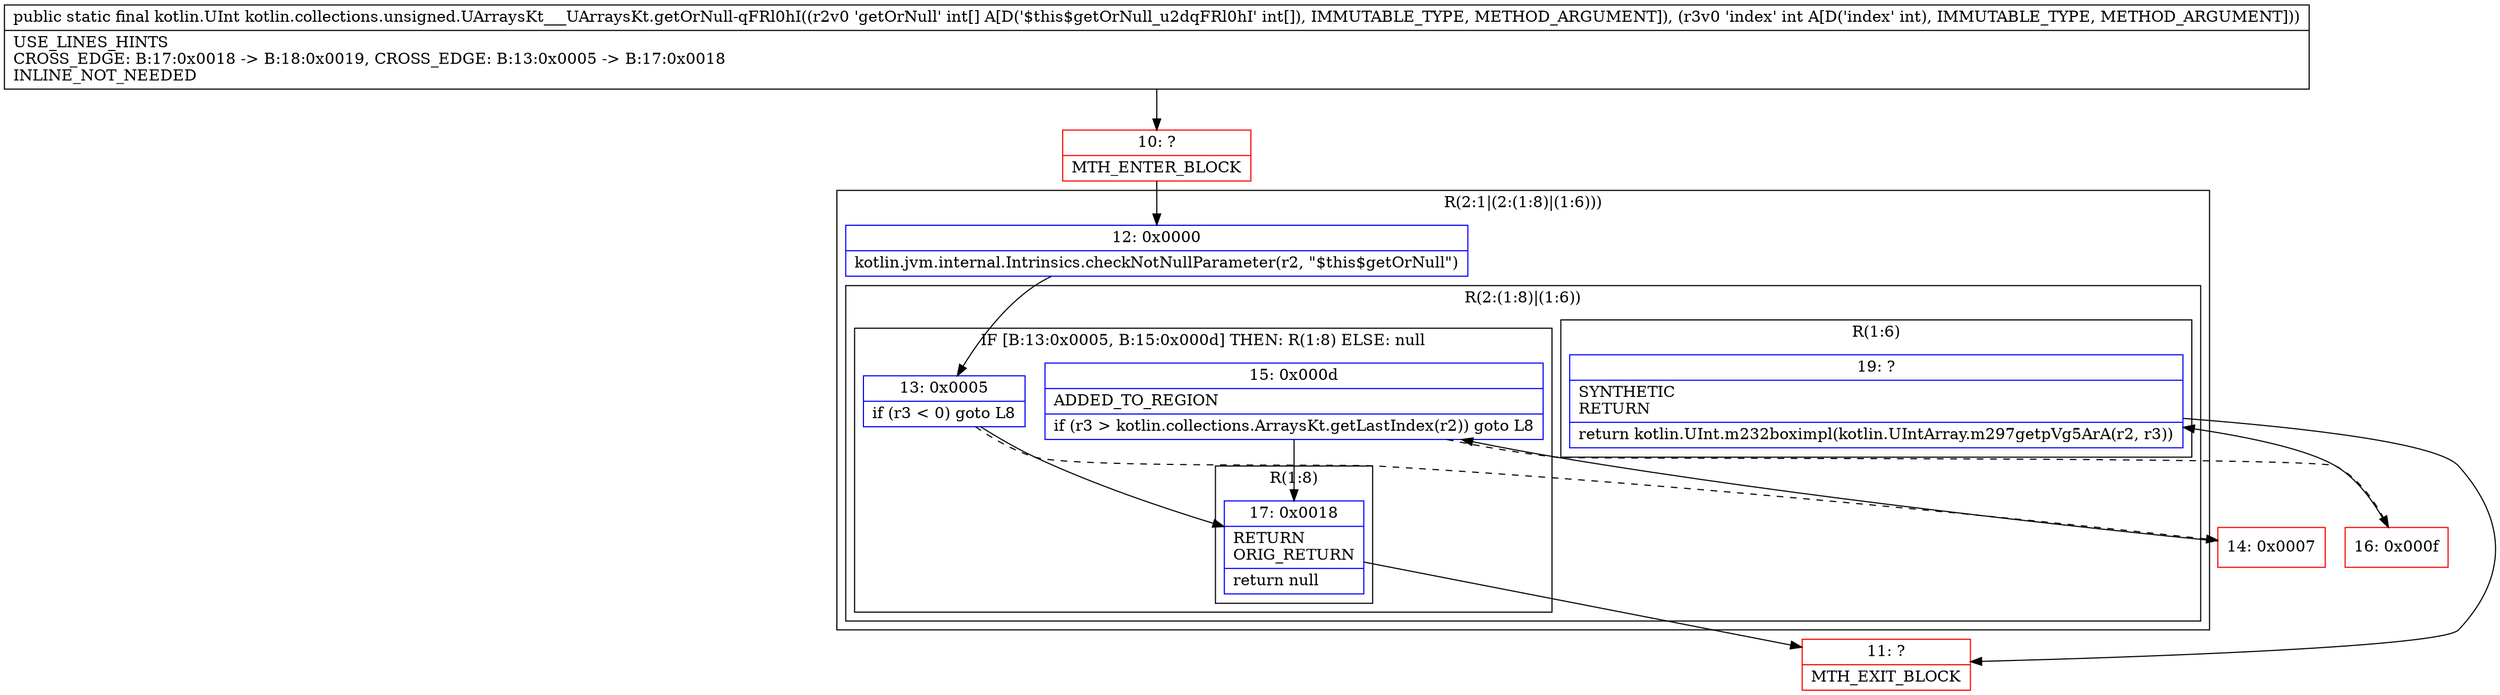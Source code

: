 digraph "CFG forkotlin.collections.unsigned.UArraysKt___UArraysKt.getOrNull\-qFRl0hI([II)Lkotlin\/UInt;" {
subgraph cluster_Region_1690905349 {
label = "R(2:1|(2:(1:8)|(1:6)))";
node [shape=record,color=blue];
Node_12 [shape=record,label="{12\:\ 0x0000|kotlin.jvm.internal.Intrinsics.checkNotNullParameter(r2, \"$this$getOrNull\")\l}"];
subgraph cluster_Region_1994395882 {
label = "R(2:(1:8)|(1:6))";
node [shape=record,color=blue];
subgraph cluster_IfRegion_202382504 {
label = "IF [B:13:0x0005, B:15:0x000d] THEN: R(1:8) ELSE: null";
node [shape=record,color=blue];
Node_13 [shape=record,label="{13\:\ 0x0005|if (r3 \< 0) goto L8\l}"];
Node_15 [shape=record,label="{15\:\ 0x000d|ADDED_TO_REGION\l|if (r3 \> kotlin.collections.ArraysKt.getLastIndex(r2)) goto L8\l}"];
subgraph cluster_Region_1695054488 {
label = "R(1:8)";
node [shape=record,color=blue];
Node_17 [shape=record,label="{17\:\ 0x0018|RETURN\lORIG_RETURN\l|return null\l}"];
}
}
subgraph cluster_Region_1219818559 {
label = "R(1:6)";
node [shape=record,color=blue];
Node_19 [shape=record,label="{19\:\ ?|SYNTHETIC\lRETURN\l|return kotlin.UInt.m232boximpl(kotlin.UIntArray.m297getpVg5ArA(r2, r3))\l}"];
}
}
}
Node_10 [shape=record,color=red,label="{10\:\ ?|MTH_ENTER_BLOCK\l}"];
Node_14 [shape=record,color=red,label="{14\:\ 0x0007}"];
Node_16 [shape=record,color=red,label="{16\:\ 0x000f}"];
Node_11 [shape=record,color=red,label="{11\:\ ?|MTH_EXIT_BLOCK\l}"];
MethodNode[shape=record,label="{public static final kotlin.UInt kotlin.collections.unsigned.UArraysKt___UArraysKt.getOrNull\-qFRl0hI((r2v0 'getOrNull' int[] A[D('$this$getOrNull_u2dqFRl0hI' int[]), IMMUTABLE_TYPE, METHOD_ARGUMENT]), (r3v0 'index' int A[D('index' int), IMMUTABLE_TYPE, METHOD_ARGUMENT]))  | USE_LINES_HINTS\lCROSS_EDGE: B:17:0x0018 \-\> B:18:0x0019, CROSS_EDGE: B:13:0x0005 \-\> B:17:0x0018\lINLINE_NOT_NEEDED\l}"];
MethodNode -> Node_10;Node_12 -> Node_13;
Node_13 -> Node_14[style=dashed];
Node_13 -> Node_17;
Node_15 -> Node_16[style=dashed];
Node_15 -> Node_17;
Node_17 -> Node_11;
Node_19 -> Node_11;
Node_10 -> Node_12;
Node_14 -> Node_15;
Node_16 -> Node_19;
}

